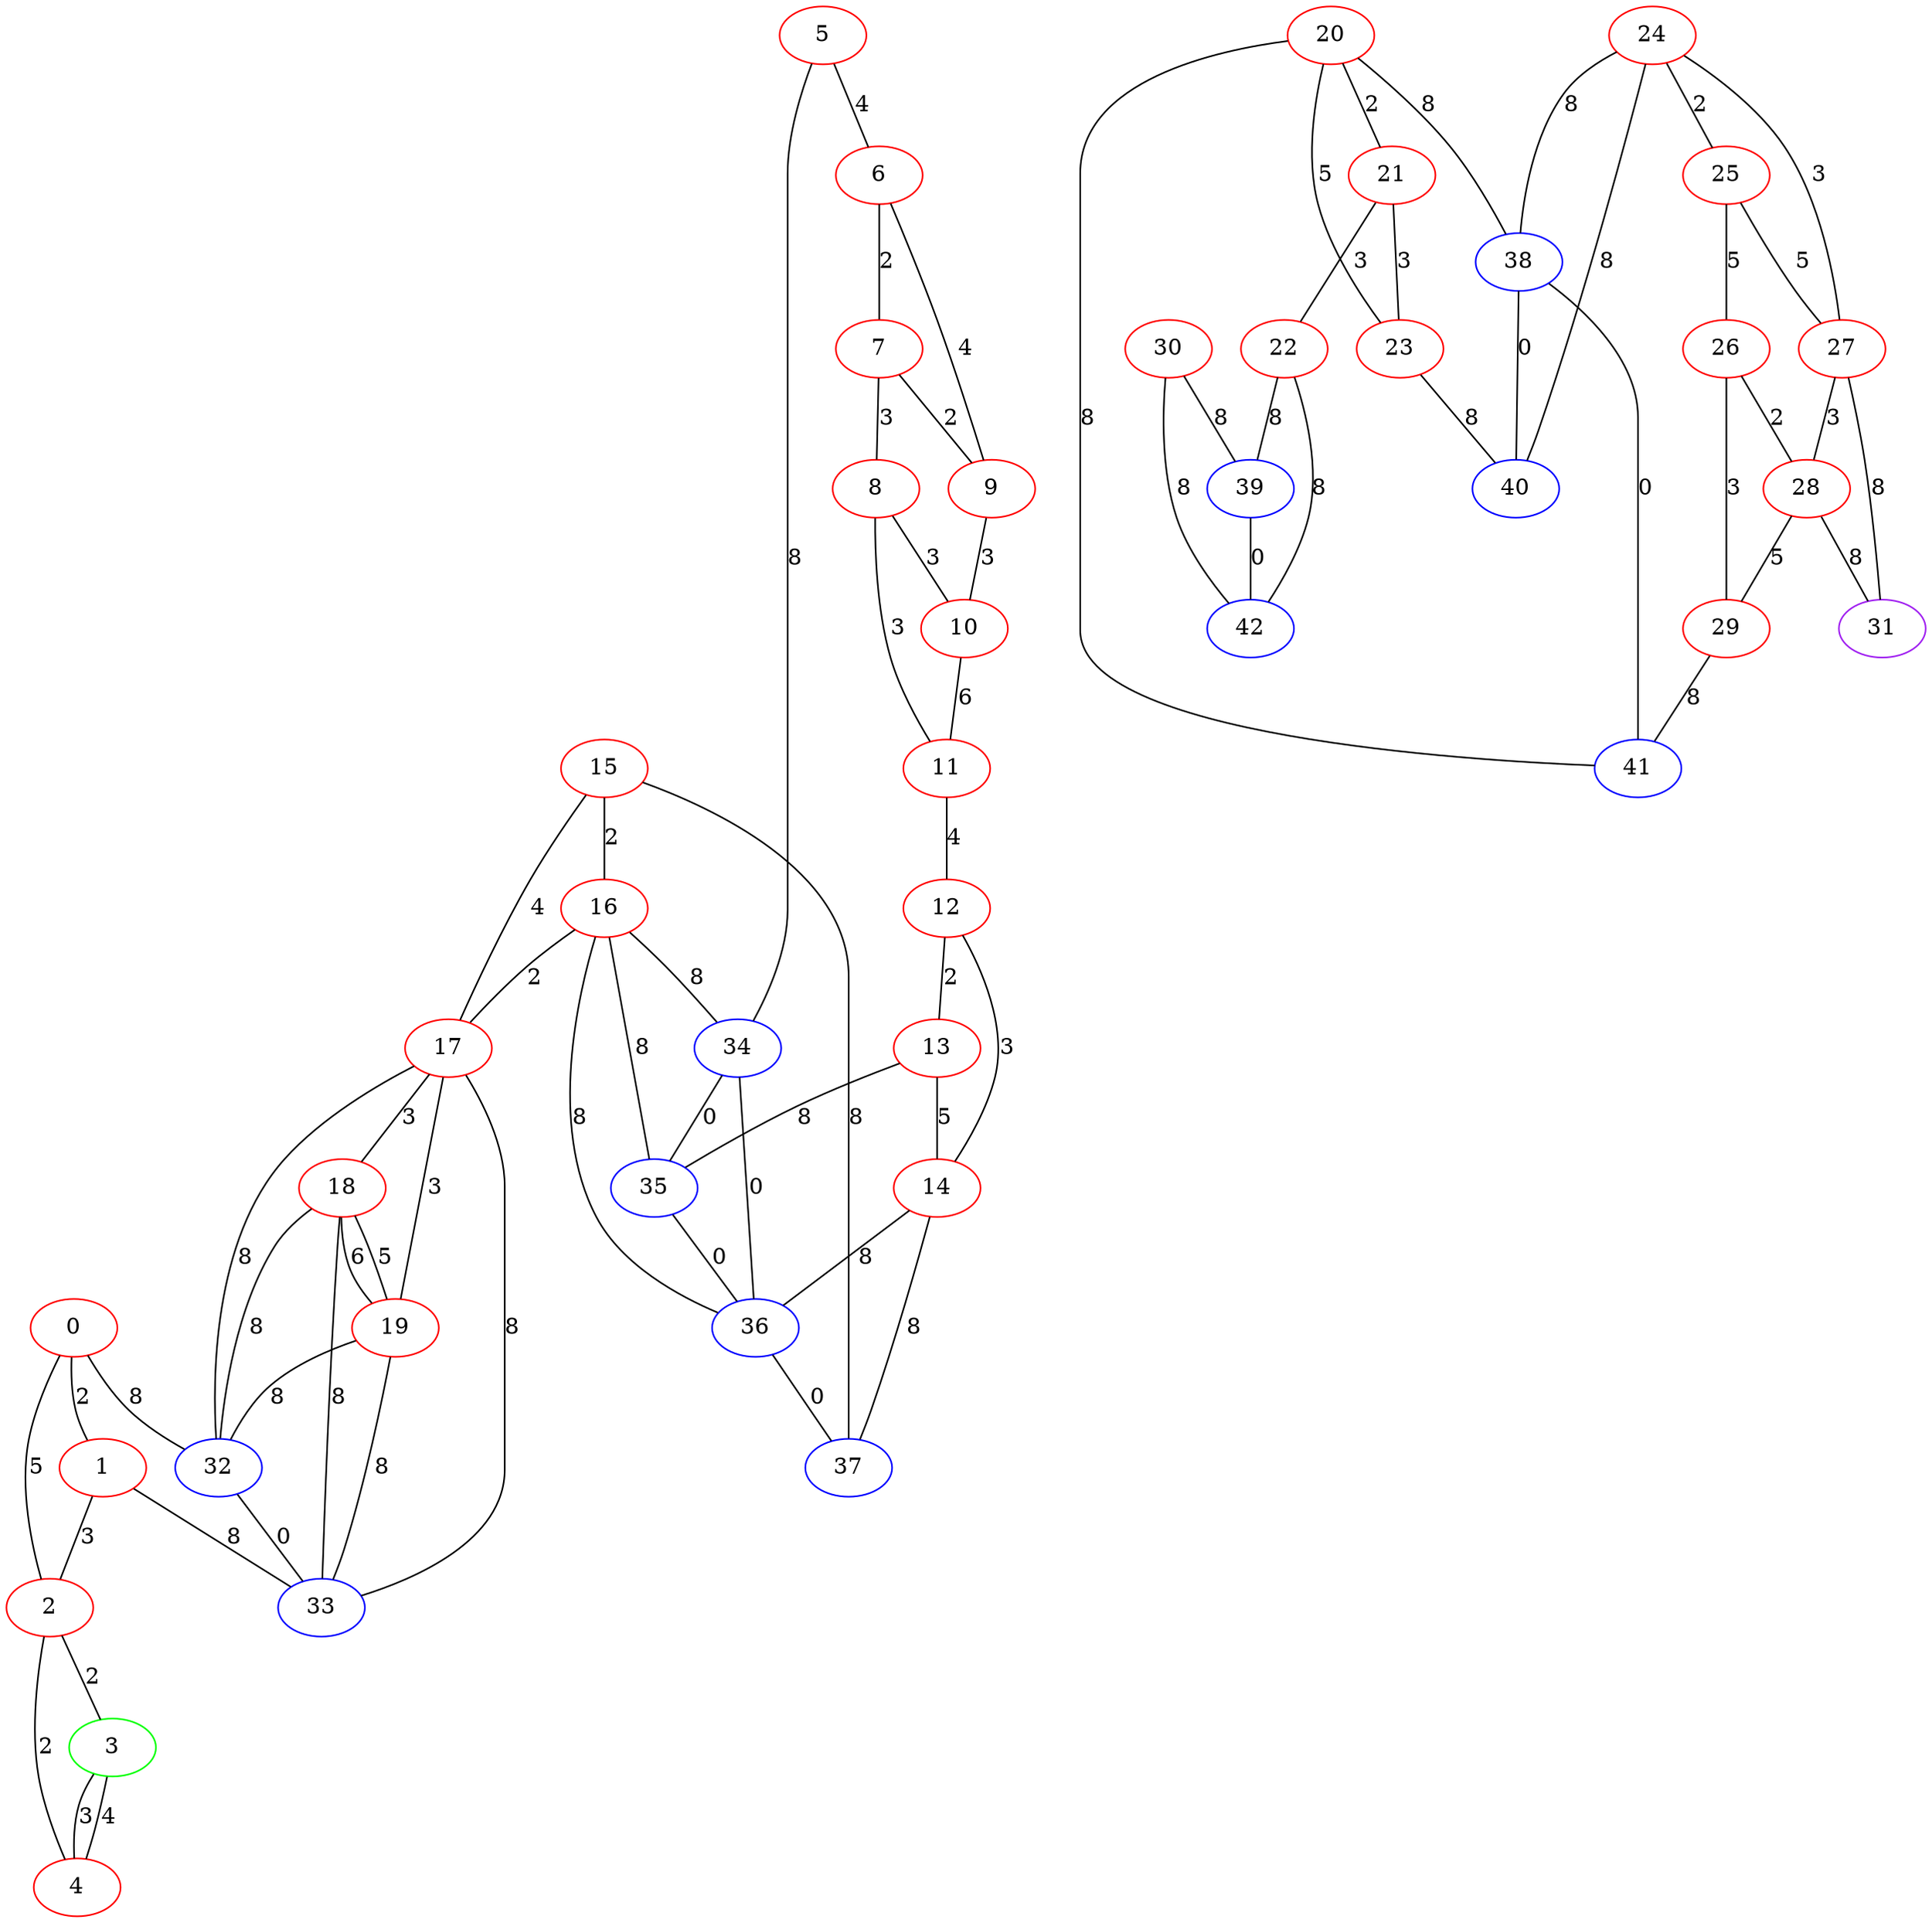 graph "" {
0 [color=red, weight=1];
1 [color=red, weight=1];
2 [color=red, weight=1];
3 [color=green, weight=2];
4 [color=red, weight=1];
5 [color=red, weight=1];
6 [color=red, weight=1];
7 [color=red, weight=1];
8 [color=red, weight=1];
9 [color=red, weight=1];
10 [color=red, weight=1];
11 [color=red, weight=1];
12 [color=red, weight=1];
13 [color=red, weight=1];
14 [color=red, weight=1];
15 [color=red, weight=1];
16 [color=red, weight=1];
17 [color=red, weight=1];
18 [color=red, weight=1];
19 [color=red, weight=1];
20 [color=red, weight=1];
21 [color=red, weight=1];
22 [color=red, weight=1];
23 [color=red, weight=1];
24 [color=red, weight=1];
25 [color=red, weight=1];
26 [color=red, weight=1];
27 [color=red, weight=1];
28 [color=red, weight=1];
29 [color=red, weight=1];
30 [color=red, weight=1];
31 [color=purple, weight=4];
32 [color=blue, weight=3];
33 [color=blue, weight=3];
34 [color=blue, weight=3];
35 [color=blue, weight=3];
36 [color=blue, weight=3];
37 [color=blue, weight=3];
38 [color=blue, weight=3];
39 [color=blue, weight=3];
40 [color=blue, weight=3];
41 [color=blue, weight=3];
42 [color=blue, weight=3];
0 -- 32  [key=0, label=8];
0 -- 1  [key=0, label=2];
0 -- 2  [key=0, label=5];
1 -- 33  [key=0, label=8];
1 -- 2  [key=0, label=3];
2 -- 3  [key=0, label=2];
2 -- 4  [key=0, label=2];
3 -- 4  [key=0, label=3];
3 -- 4  [key=1, label=4];
5 -- 34  [key=0, label=8];
5 -- 6  [key=0, label=4];
6 -- 9  [key=0, label=4];
6 -- 7  [key=0, label=2];
7 -- 8  [key=0, label=3];
7 -- 9  [key=0, label=2];
8 -- 10  [key=0, label=3];
8 -- 11  [key=0, label=3];
9 -- 10  [key=0, label=3];
10 -- 11  [key=0, label=6];
11 -- 12  [key=0, label=4];
12 -- 13  [key=0, label=2];
12 -- 14  [key=0, label=3];
13 -- 35  [key=0, label=8];
13 -- 14  [key=0, label=5];
14 -- 36  [key=0, label=8];
14 -- 37  [key=0, label=8];
15 -- 16  [key=0, label=2];
15 -- 17  [key=0, label=4];
15 -- 37  [key=0, label=8];
16 -- 17  [key=0, label=2];
16 -- 34  [key=0, label=8];
16 -- 35  [key=0, label=8];
16 -- 36  [key=0, label=8];
17 -- 32  [key=0, label=8];
17 -- 33  [key=0, label=8];
17 -- 18  [key=0, label=3];
17 -- 19  [key=0, label=3];
18 -- 32  [key=0, label=8];
18 -- 19  [key=0, label=5];
18 -- 19  [key=1, label=6];
18 -- 33  [key=0, label=8];
19 -- 32  [key=0, label=8];
19 -- 33  [key=0, label=8];
20 -- 41  [key=0, label=8];
20 -- 21  [key=0, label=2];
20 -- 38  [key=0, label=8];
20 -- 23  [key=0, label=5];
21 -- 22  [key=0, label=3];
21 -- 23  [key=0, label=3];
22 -- 42  [key=0, label=8];
22 -- 39  [key=0, label=8];
23 -- 40  [key=0, label=8];
24 -- 40  [key=0, label=8];
24 -- 25  [key=0, label=2];
24 -- 27  [key=0, label=3];
24 -- 38  [key=0, label=8];
25 -- 26  [key=0, label=5];
25 -- 27  [key=0, label=5];
26 -- 28  [key=0, label=2];
26 -- 29  [key=0, label=3];
27 -- 28  [key=0, label=3];
27 -- 31  [key=0, label=8];
28 -- 29  [key=0, label=5];
28 -- 31  [key=0, label=8];
29 -- 41  [key=0, label=8];
30 -- 42  [key=0, label=8];
30 -- 39  [key=0, label=8];
32 -- 33  [key=0, label=0];
34 -- 35  [key=0, label=0];
34 -- 36  [key=0, label=0];
35 -- 36  [key=0, label=0];
36 -- 37  [key=0, label=0];
38 -- 40  [key=0, label=0];
38 -- 41  [key=0, label=0];
39 -- 42  [key=0, label=0];
}
